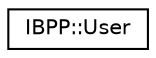 digraph "Graphical Class Hierarchy"
{
 // LATEX_PDF_SIZE
  edge [fontname="Helvetica",fontsize="10",labelfontname="Helvetica",labelfontsize="10"];
  node [fontname="Helvetica",fontsize="10",shape=record];
  rankdir="LR";
  Node0 [label="IBPP::User",height=0.2,width=0.4,color="black", fillcolor="white", style="filled",URL="$classIBPP_1_1User.html",tooltip=" "];
}
